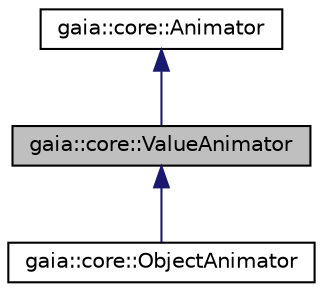 digraph G
{
  edge [fontname="Helvetica",fontsize="10",labelfontname="Helvetica",labelfontsize="10"];
  node [fontname="Helvetica",fontsize="10",shape=record];
  Node1 [label="gaia::core::ValueAnimator",height=0.2,width=0.4,color="black", fillcolor="grey75", style="filled" fontcolor="black"];
  Node2 -> Node1 [dir=back,color="midnightblue",fontsize="10",style="solid",fontname="Helvetica"];
  Node2 [label="gaia::core::Animator",height=0.2,width=0.4,color="black", fillcolor="white", style="filled",URL="$d8/d36/classgaia_1_1core_1_1_animator.html",tooltip="This is the superclass for classes which provide basic support for animations which can be started..."];
  Node1 -> Node3 [dir=back,color="midnightblue",fontsize="10",style="solid",fontname="Helvetica"];
  Node3 [label="gaia::core::ObjectAnimator",height=0.2,width=0.4,color="black", fillcolor="white", style="filled",URL="$dc/dc3/classgaia_1_1core_1_1_object_animator.html",tooltip="This subclass of ValueAnimator provides support for animating properties on target objects..."];
}
